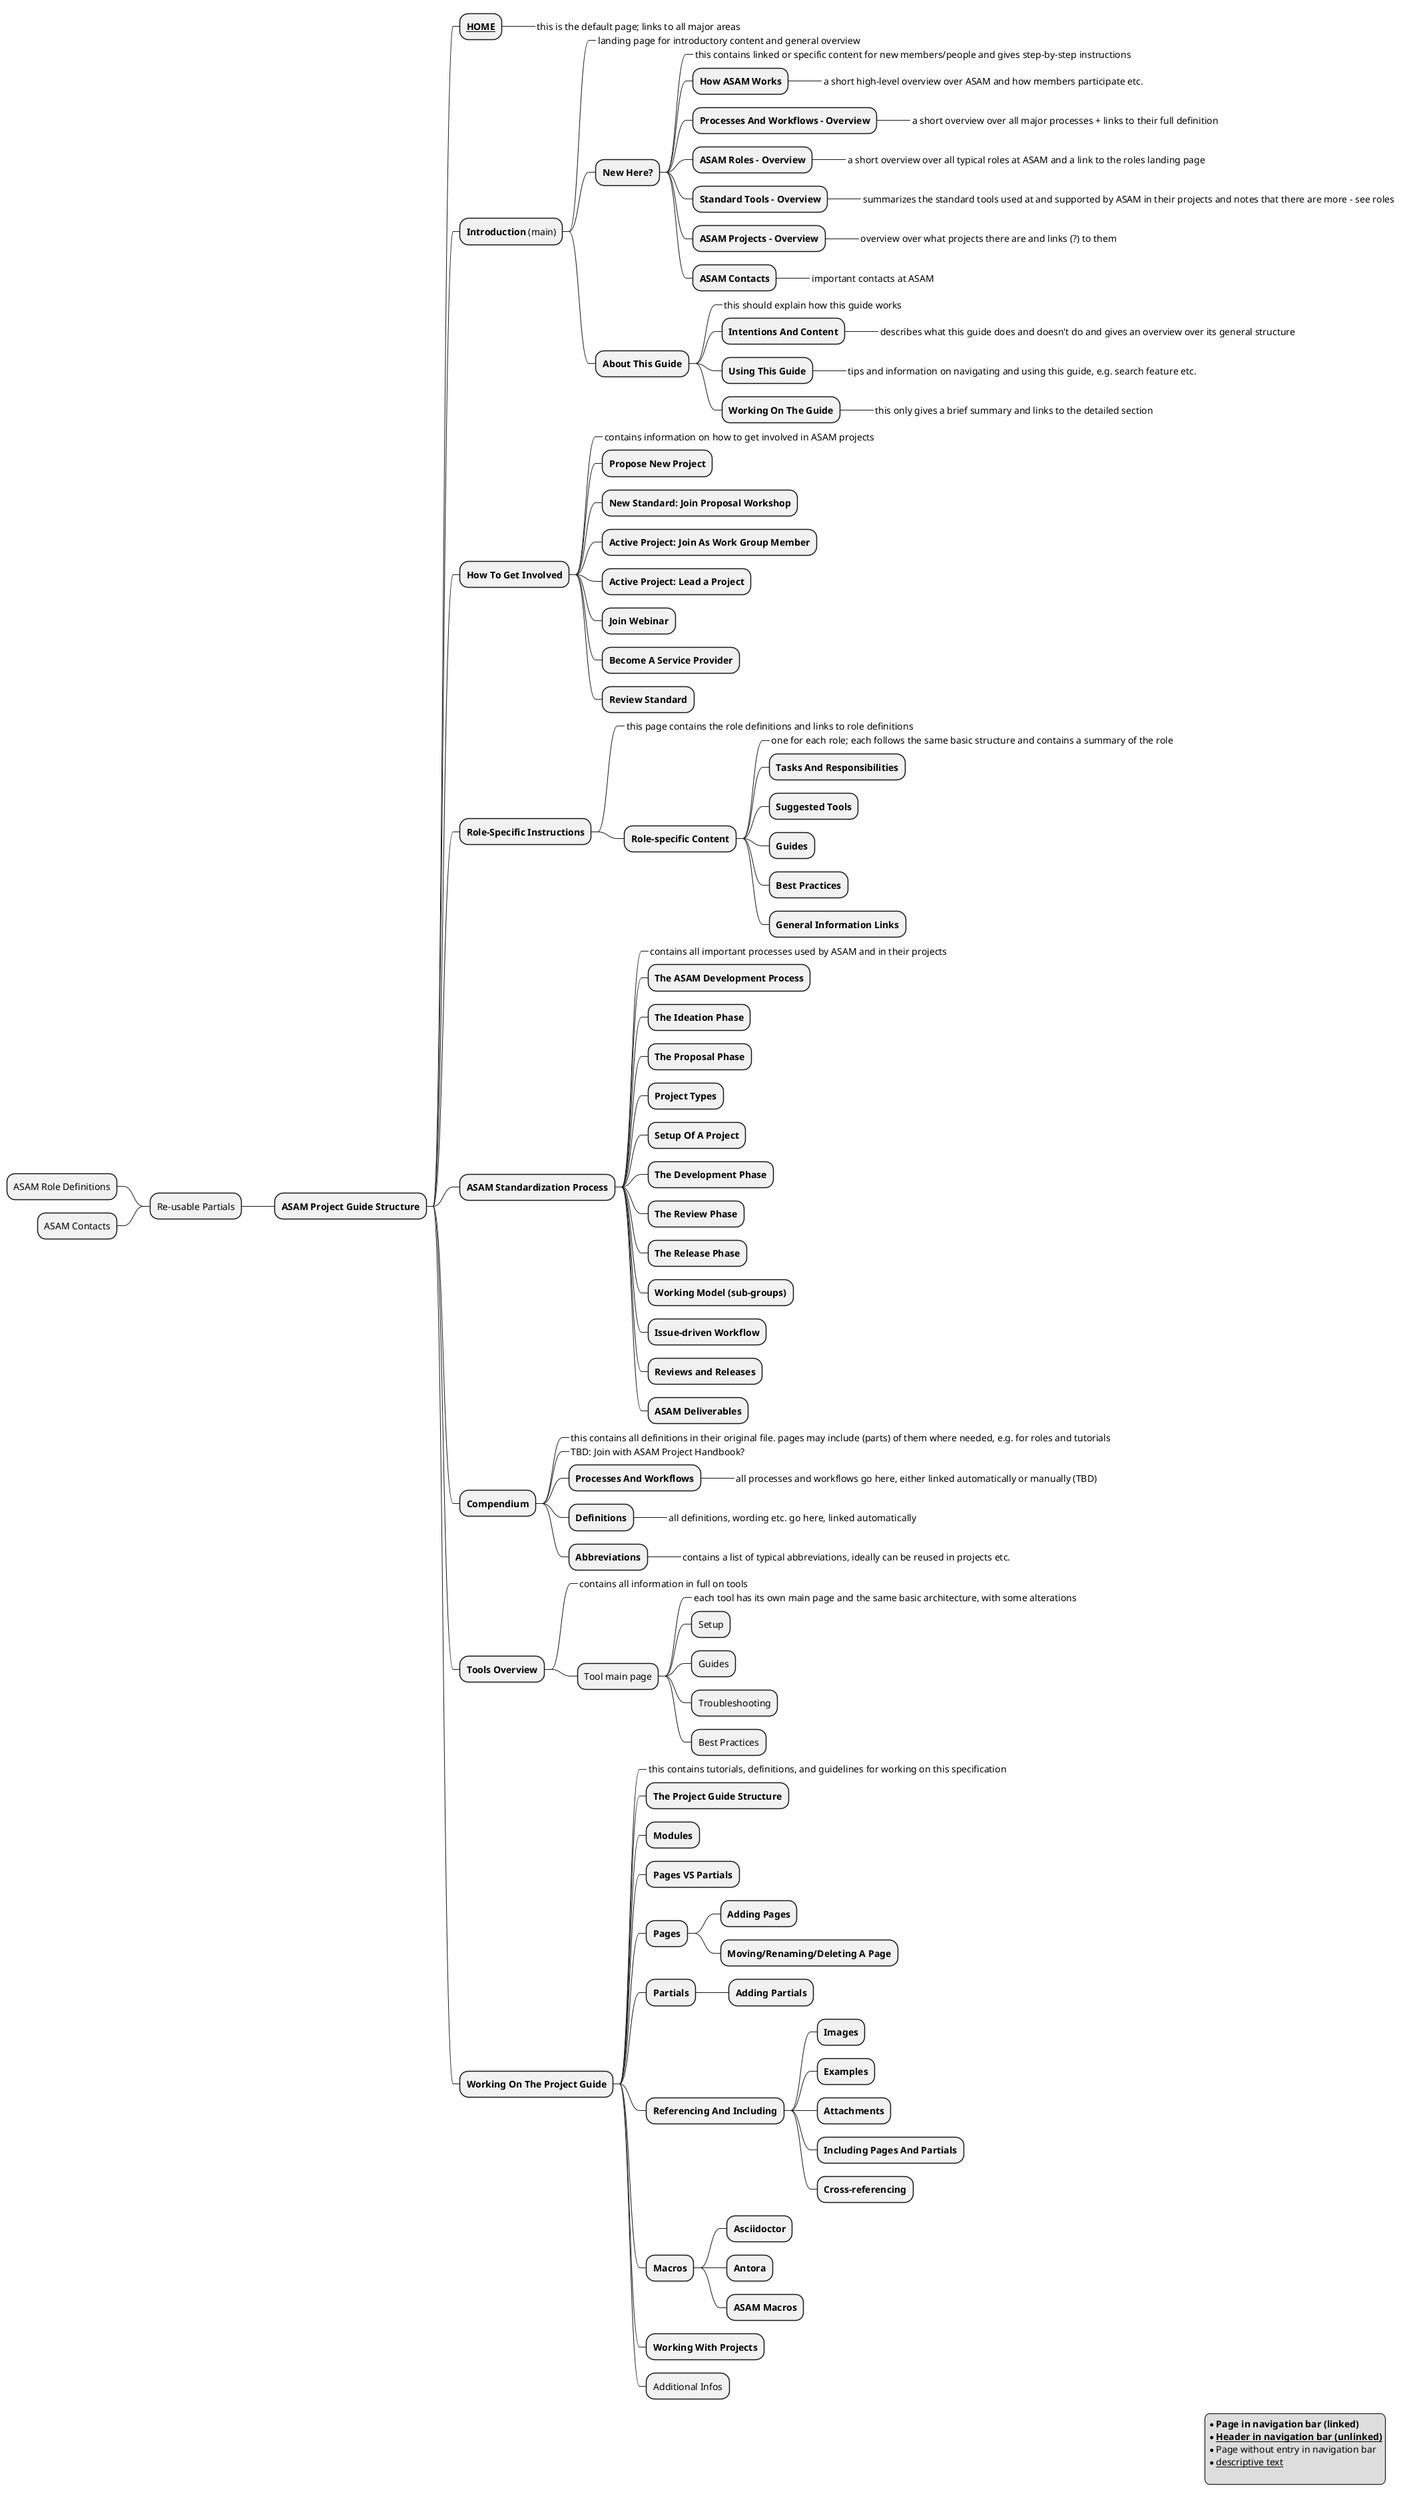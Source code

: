 'tag::standard[]
@startmindmap
+ **ASAM Project Guide Structure**
'end::standard[]
'tag::first_level[]
++ **__HOME__**
'tag::comment[]
+++_ this is the default page; links to all major areas
'end::comment[]

'tag::introductions[]
++ **Introduction** (main)
'tag::comment[]
+++_ landing page for introductory content and general overview
'end::comment[]
'end::first_level[]


+++ **New Here?**
'tag::comment[]
++++_ this contains linked or specific content for new members/people and gives step-by-step instructions
'end::comment[]

++++ **How ASAM Works**
'tag::comment[]
+++++_ a short high-level overview over ASAM and how members participate etc.
'end::comment[]

++++ **Processes And Workflows - Overview**
'tag::comment[]
+++++_ a short overview over all major processes + links to their full definition
'end::comment[]

++++ **ASAM Roles - Overview**
'tag::comment[]
+++++_ a short overview over all typical roles at ASAM and a link to the roles landing page
'end::comment[]

++++ **Standard Tools - Overview**
'tag::comment[]
+++++_ summarizes the standard tools used at and supported by ASAM in their projects and notes that there are more - see roles
'end::comment[]

++++ **ASAM Projects - Overview**
'tag::comment[]
+++++_ overview over what projects there are and links (?) to them
'end::comment[]

++++ **ASAM Contacts**
'tag::comment[]
+++++_ important contacts at ASAM
'end::comment[]


+++ **About This Guide**
'tag::comment[]
++++_ this should explain how this guide works
'end::comment[]

++++ **Intentions And Content**
'tag::comment[]
+++++_ describes what this guide does and doesn't do and gives an overview over its general structure
'end::comment[]

++++ **Using This Guide**
'tag::comment[]
+++++_ tips and information on navigating and using this guide, e.g. search feature etc.
'end::comment[]

++++ **Working On The Guide**
'tag::comment[]
+++++_ this only gives a brief summary and links to the detailed section
'end::comment[]
'end::introductions[]

'tag::getting_involved[]
'tag::first_level[]
++ **How To Get Involved**
'tag::comment[]
+++_ contains information on how to get involved in ASAM projects
'end::comment[]
'end::first_level[]
+++ **Propose New Project**

+++ **New Standard: Join Proposal Workshop**

+++ **Active Project: Join As Work Group Member**

+++ **Active Project: Lead a Project**

+++ **Join Webinar**

+++ **Become A Service Provider**

+++ **Review Standard**
'end::getting_involved[]

'tag::roles[]
'tag::first_level[]
++ **Role-Specific Instructions**
'tag::comment[]
+++_ this page contains the role definitions and links to role definitions
'end::comment[]
'end::first_level[]

+++ **Role-specific Content**
'tag::comment[]
++++_ one for each role; each follows the same basic structure and contains a summary of the role
'end::comment[]

++++ **Tasks And Responsibilities**

++++ **Suggested Tools**

++++ **Guides**

++++ **Best Practices**

++++ **General Information Links**
'end::roles[]

'tag::general_project_processes[]
'tag::first_level[]
++ **ASAM Standardization Process**
'tag::comment[]
+++_ contains all important processes used by ASAM and in their projects
'end::comment[]
'end::first_level[]
+++ **The ASAM Development Process**

+++ **The Ideation Phase**

+++ **The Proposal Phase**

+++ **Project Types**

+++ **Setup Of A Project**

+++ **The Development Phase**

+++ **The Review Phase**

+++ **The Release Phase**

+++ **Working Model (sub-groups)**

+++ **Issue-driven Workflow**

+++ **Reviews and Releases**

+++ **ASAM Deliverables**
'end::general_project_processes[]

'tag::compendium[]
'tag::first_level[]
++ **Compendium**
'tag::comment[]
+++_ this contains all definitions in their original file. pages may include (parts) of them where needed, e.g. for roles and tutorials
+++_ TBD: Join with ASAM Project Handbook?
'end::comment[]
'end::first_level[]

+++ **Processes And Workflows**
'tag::comment[]
++++_ all processes and workflows go here, either linked automatically or manually (TBD)
'end::comment[]

+++ **Definitions**
'tag::comment[]
++++_ all definitions, wording etc. go here, linked automatically
'end::comment[]

+++ **Abbreviations**
'tag::comment[]
++++_ contains a list of typical abbreviations, ideally can be reused in projects etc.
'end::comment[]
'end::compendium[]

'tag::tools[]
'tag::first_level[]
++ **Tools Overview**
'tag::comment[]
+++_ contains all information in full on tools
'end::comment[]
'end::first_level[]

+++ Tool main page
'tag::comment[]
++++_ each tool has its own main page and the same basic architecture, with some alterations
'end::comment[]

++++ Setup

++++ Guides

++++ Troubleshooting

++++ Best Practices
'end::tools[]

'tag::project_guide[]
'tag::first_level[]
++ **Working On The Project Guide**
'tag::comment[]
+++_ this contains tutorials, definitions, and guidelines for working on this specification
'end::comment[]
'end::first_level[]

+++ **The Project Guide Structure**

+++ **Modules**

+++ **Pages VS Partials**

+++ **Pages**

++++ **Adding Pages**

++++ **Moving/Renaming/Deleting A Page**

+++ **Partials**

++++ **Adding Partials**

+++ **Referencing And Including**

++++ **Images**

++++ **Examples**

++++ **Attachments**

++++ **Including Pages And Partials**

++++ **Cross-referencing**

+++ **Macros**

++++ **Asciidoctor**

++++ **Antora**

++++ **ASAM Macros**

+++ **Working With Projects**

+++ Additional Infos
'end::project_guide[]

-- Re-usable Partials
--- ASAM Role Definitions
--- ASAM Contacts
'tag::standard[]
legend right
    * **Page in navigation bar (linked)**
    * __**Header in navigation bar (unlinked)**__
    * Page without entry in navigation bar
    * __descriptive text__

end legend

@endmindmap
'end::standard[]